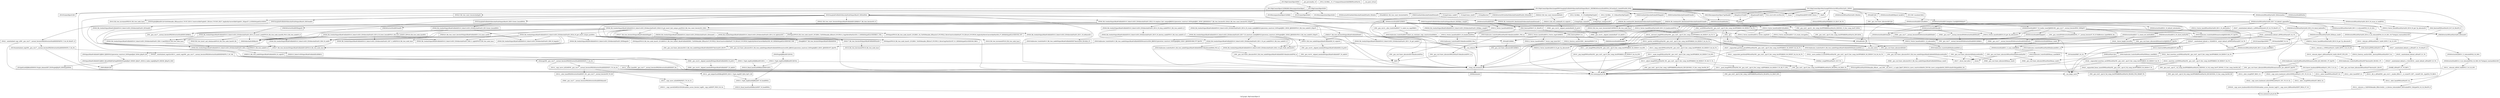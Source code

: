 digraph "Call graph: MpiCommObject.ll" {
	label="Call graph: MpiCommObject.ll";

	Node0x559f6466cfb0 [shape=record,label="{_ZN13MpiCommObjectC2ERKiRK19DecompositionObject}"];
	Node0x559f6466cfb0 -> Node0x559f64665c30;
	Node0x559f6466cfb0 -> Node0x559f6465da50;
	Node0x559f6466cfb0 -> Node0x559f645b8b80;
	Node0x559f645a41b0 [shape=record,label="{_ZN13MpiCommObject8exchangeERSt3mapIm8CellInfoSt4lessImESaISt4pairIKmS1_EEERKSt6vectorIiSaIiEESA_ISt3setImS3_SaImEESaISH_EESJ_}"];
	Node0x559f645a41b0 -> Node0x559f645af530;
	Node0x559f645a41b0 -> Node0x559f64644bf0;
	Node0x559f645a41b0 -> Node0x559f64631af0;
	Node0x559f645a41b0 -> Node0x559f645e6790;
	Node0x559f645a41b0 -> Node0x559f645e5130;
	Node0x559f645a41b0 -> Node0x559f64577e90;
	Node0x559f645a41b0 -> Node0x559f645789d0;
	Node0x559f645a41b0 -> Node0x559f645b4eb0;
	Node0x559f645a41b0 -> Node0x559f645b5520;
	Node0x559f645a41b0 -> Node0x559f646adc80;
	Node0x559f645a41b0 -> Node0x559f646adf20;
	Node0x559f645a41b0 -> Node0x559f64577b30;
	Node0x559f645a41b0 -> Node0x559f6467e2d0;
	Node0x559f645a41b0 -> Node0x559f6459e830;
	Node0x559f645a41b0 -> Node0x559f645a4120;
	Node0x559f645a41b0 -> Node0x559f64647f10;
	Node0x559f645a41b0 -> Node0x559f64577cd0;
	Node0x559f645a41b0 -> Node0x559f645785b0;
	Node0x559f645a41b0 -> Node0x559f64578680;
	Node0x559f645a41b0 -> Node0x559f6459a890;
	Node0x559f645a41b0 -> Node0x559f645c59a0;
	Node0x559f645a41b0 -> Node0x559f64579640;
	Node0x559f645a41b0 -> Node0x559f64576ec0;
	Node0x559f645a41b0 -> Node0x559f64579740;
	Node0x559f645a41b0 -> Node0x559f64577be0;
	Node0x559f64665c30 [shape=record,label="{_ZN10CommObjectC2Ev}"];
	Node0x559f6465da50 [shape=record,label="{_ZN19DecompositionObjectC2ERKS_}"];
	Node0x559f6465da50 -> Node0x559f645cd920;
	Node0x559f6465da50 -> Node0x559f6463cb00;
	Node0x559f645c5a30 [shape=record,label="{__gxx_personality_v0}"];
	Node0x559f64578680 [shape=record,label="{_ZNKSt3setImSt4lessImESaImEE5beginEv}"];
	Node0x559f64578680 -> Node0x559f645797c0;
	Node0x559f6459e830 [shape=record,label="{_ZStneRKSt23_Rb_tree_const_iteratorImES2_}"];
	Node0x559f645af530 [shape=record,label="{_Z12mpiComm_rankiPi}"];
	Node0x559f64644bf0 [shape=record,label="{_Z12mpiComm_sizeiPi}"];
	Node0x559f64631af0 [shape=record,label="{_Z10mpiBarrieri}"];
	Node0x559f645e6790 [shape=record,label="{_ZNKSt6vectorISt3setImSt4lessImESaImEESaIS4_EE4sizeEv}"];
	Node0x559f645e5130 [shape=record,label="{_ZNKSt6vectorIiSaIiEE4sizeEv}"];
	Node0x559f64577e90 [shape=record,label="{printf}"];
	Node0x559f64577b30 [shape=record,label="{_ZNSt6vectorISt3setImSt4lessImESaImEESaIS4_EEixEm}"];
	Node0x559f6467e2d0 [shape=record,label="{_ZNKSt3setImSt4lessImESaImEE4sizeEv}"];
	Node0x559f6467e2d0 -> Node0x559f64579fa0;
	Node0x559f64647f10 [shape=record,label="{llvm.umul.with.overflow.i64}"];
	Node0x559f64577cd0 [shape=record,label="{_Znam}"];
	Node0x559f645785b0 [shape=record,label="{_ZN8CellInfoC2Ev}"];
	Node0x559f645789d0 [shape=record,label="{_ZdaPv}"];
	Node0x559f64579740 [shape=record,label="{_ZN12_GLOBAL__N_115cellInfoMpiTypeEv}"];
	Node0x559f64579740 -> Node0x559f6468fe90;
	Node0x559f64579740 -> Node0x559f64665cb0;
	Node0x559f64579640 [shape=record,label="{_ZNK19DecompositionObject7getRankEi}"];
	Node0x559f64579640 -> Node0x559f64576ec0;
	Node0x559f64576ec0 [shape=record,label="{_ZNKSt6vectorIiSaIiEEixEm}"];
	Node0x559f64577be0 [shape=record,label="{_Z8mpiIrecvPviiiiiPi}"];
	Node0x559f64577be0 -> Node0x559f64577e90;
	Node0x559f645a05f0 [shape=record,label="{_ZNSt6vectorIiSaIiEEixEm}"];
	Node0x559f6463cb00 [shape=record,label="{_ZNSt6vectorIiSaIiEED2Ev}"];
	Node0x559f6463cb00 -> Node0x559f645abc10;
	Node0x559f6463cb00 -> Node0x559f645ac130;
	Node0x559f6463cb00 -> Node0x559f645a44f0;
	Node0x559f6463cb00 -> Node0x559f64595300;
	Node0x559f645ad2b0 [shape=record,label="{_ZN13MpiCommObjectD2Ev}"];
	Node0x559f645ad2b0 -> Node0x559f645ad720;
	Node0x559f645ad2b0 -> Node0x559f645b8b80;
	Node0x559f645ae0b0 [shape=record,label="{_ZN13MpiCommObjectD0Ev}"];
	Node0x559f645ae0b0 -> Node0x559f645ad2b0;
	Node0x559f645ae0b0 -> Node0x559f6459d3f0;
	Node0x559f645b8b80 [shape=record,label="{_ZN10CommObjectD2Ev}"];
	Node0x559f645af6b0 [shape=record,label="{_ZN10CommObjectD0Ev}"];
	Node0x559f645af6b0 -> Node0x559f645b0c60;
	Node0x559f645a4120 [shape=record,label="{_ZNKSt3setImSt4lessImESaImEE3endEv}"];
	Node0x559f645a4120 -> Node0x559f64578db0;
	Node0x559f646adc80 [shape=record,label="{_ZNSt3mapIm8CellInfoSt4lessImESaISt4pairIKmS0_EEEixERS4_}"];
	Node0x559f646adc80 -> Node0x559f64591380;
	Node0x559f646adc80 -> Node0x559f645993e0;
	Node0x559f646adc80 -> Node0x559f6458c0c0;
	Node0x559f646adc80 -> Node0x559f6458dc30;
	Node0x559f646adc80 -> Node0x559f6458e570;
	Node0x559f646adc80 -> Node0x559f6458f160;
	Node0x559f646adc80 -> Node0x559f6458fb20;
	Node0x559f646adc80 -> Node0x559f64594940;
	Node0x559f646adc80 -> Node0x559f64593ed0;
	Node0x559f646adc80 -> Node0x559f645b5520;
	Node0x559f646adf20 [shape=record,label="{_ZNKSt23_Rb_tree_const_iteratorImEdeEv}"];
	Node0x559f646adf20 -> Node0x559f64594370;
	Node0x559f646adf20 -> Node0x559f64595300;
	Node0x559f645b5520 [shape=record,label="{llvm.memcpy.p0.p0.i64}"];
	Node0x559f645b4eb0 [shape=record,label="{_ZNSt23_Rb_tree_const_iteratorImEppEv}"];
	Node0x559f645b4eb0 -> Node0x559f64595c50;
	Node0x559f645c59a0 [shape=record,label="{_Z8mpiIsendPviiiiiPi}"];
	Node0x559f645c59a0 -> Node0x559f64577e90;
	Node0x559f6459a890 [shape=record,label="{_Z10mpiWaitalliPiP10MPI_Status}"];
	Node0x559f645971f0 [shape=record,label="{_ZN13MpiCommObject8exchangeESt6vectorI9FacetPairSaIS1_EERS3_}"];
	Node0x559f645971f0 -> Node0x559f645989f0;
	Node0x559f645971f0 -> Node0x559f64599be0;
	Node0x559f645971f0 -> Node0x559f6463cb00;
	Node0x559f645971f0 -> Node0x559f6459a380;
	Node0x559f645971f0 -> Node0x559f645789d0;
	Node0x559f645971f0 -> Node0x559f6459b110;
	Node0x559f645971f0 -> Node0x559f6459b960;
	Node0x559f645971f0 -> Node0x559f6459c2e0;
	Node0x559f645971f0 -> Node0x559f6459d270;
	Node0x559f645971f0 -> Node0x559f6459a890;
	Node0x559f645971f0 -> Node0x559f645c59a0;
	Node0x559f645971f0 -> Node0x559f64579640;
	Node0x559f645971f0 -> Node0x559f645a05f0;
	Node0x559f645971f0 -> Node0x559f64577be0;
	Node0x559f645971f0 -> Node0x559f6459fa00;
	Node0x559f645971f0 -> Node0x559f6459f1c0;
	Node0x559f645971f0 -> Node0x559f6459e2c0;
	Node0x559f645971f0 -> Node0x559f645e5130;
	Node0x559f645971f0 -> Node0x559f64647f10;
	Node0x559f645971f0 -> Node0x559f64577cd0;
	Node0x559f6459a380 [shape=record,label="{_ZSt4sortIP9FacetPairPFbRKS0_S3_EEvT_S6_T0_}"];
	Node0x559f6459a380 -> Node0x559f646be1c0;
	Node0x559f6459a380 -> Node0x559f646be240;
	Node0x559f645989f0 [shape=record,label="{_ZNSt6vectorI9FacetPairSaIS0_EEixEm}"];
	Node0x559f64599be0 [shape=record,label="{_ZNKSt6vectorI9FacetPairSaIS0_EE4sizeEv}"];
	Node0x559f645a0d10 [shape=record,label="{_ZN12_GLOBAL__N_117compareDomainGid2ERK9FacetPairS2_}"];
	Node0x559f6459b110 [shape=record,label="{_ZNSaIiEC2Ev}"];
	Node0x559f6459b110 -> Node0x559f645a1300;
	Node0x559f6459b960 [shape=record,label="{_ZNSt6vectorIiSaIiEEC2EmRKS0_}"];
	Node0x559f6459b960 -> Node0x559f645a1ab0;
	Node0x559f6459b960 -> Node0x559f645a2980;
	Node0x559f6459b960 -> Node0x559f645a2fc0;
	Node0x559f6459b960 -> Node0x559f645a44f0;
	Node0x559f6459c2e0 [shape=record,label="{_ZNSaIiED2Ev}"];
	Node0x559f6459c2e0 -> Node0x559f645a4f30;
	Node0x559f6459d270 [shape=record,label="{_ZNSt6vectorIiSaIiEE9push_backEOi}"];
	Node0x559f6459d270 -> Node0x559f645a5540;
	Node0x559f6459e2c0 [shape=record,label="{_ZN12_GLOBAL__N_116facetPairMpiTypeEv}"];
	Node0x559f6459e2c0 -> Node0x559f6468fe90;
	Node0x559f6459e2c0 -> Node0x559f64665cb0;
	Node0x559f6459f1c0 [shape=record,label="{_ZN11MC_LocationC2Eiii}"];
	Node0x559f6459fa00 [shape=record,label="{_ZNSt6vectorI9FacetPairSaIS0_EE6resizeEm}"];
	Node0x559f6459fa00 -> Node0x559f64599be0;
	Node0x559f6459fa00 -> Node0x559f645a8460;
	Node0x559f6459fa00 -> Node0x559f645a7b20;
	Node0x559f646be790 [shape=record,label="{_ZNSt8_Rb_treeImSt4pairIKm8CellInfoESt10_Select1stIS3_ESt4lessImESaIS3_EE29_M_get_insert_hint_unique_posESt23_Rb_tree_const_iteratorIS3_ERS1_}"];
	Node0x559f646be790 -> Node0x559f645c7890;
	Node0x559f646be790 -> Node0x559f646befa0;
	Node0x559f646be790 -> Node0x559f645c7e50;
	Node0x559f646be790 -> Node0x559f645c9210;
	Node0x559f646be790 -> Node0x559f645c9b50;
	Node0x559f646be790 -> Node0x559f6458f160;
	Node0x559f646be790 -> Node0x559f645cf9a0;
	Node0x559f646be790 -> Node0x559f645ca1f0;
	Node0x559f646be790 -> Node0x559f645cc5e0;
	Node0x559f646be790 -> Node0x559f645cd4b0;
	Node0x559f646be790 -> Node0x559f646bf1d0;
	Node0x559f646be790 -> Node0x559f645b5520;
	Node0x559f646be790 -> Node0x559f645cf8b0;
	Node0x559f646be790 -> Node0x559f645ceb90;
	Node0x559f646be790 -> Node0x559f645cdf00;
	Node0x559f645ca1f0 [shape=record,label="{_ZNSt4pairIPSt18_Rb_tree_node_baseS1_EC2IRS1_TnNSt9enable_ifIXclsr5_PCCPE13_CopyMovePairILb1ES1_T_EEEbE4typeELb1EEERKS1_OS6_}"];
	Node0x559f645b1170 [shape=record,label="{__cxa_pure_virtual}"];
	Node0x559f645b0c60 [shape=record,label="{llvm.trap}"];
	Node0x559f645cd920 [shape=record,label="{_ZNSt6vectorIiSaIiEEC2ERKS1_}"];
	Node0x559f645cd920 -> Node0x559f645e5130;
	Node0x559f645cd920 -> Node0x559f645b23e0;
	Node0x559f645cd920 -> Node0x559f645b2a00;
	Node0x559f645cd920 -> Node0x559f645a2980;
	Node0x559f645cd920 -> Node0x559f6459c2e0;
	Node0x559f645cd920 -> Node0x559f646be370;
	Node0x559f645cd920 -> Node0x559f646be3f0;
	Node0x559f645cd920 -> Node0x559f645abc10;
	Node0x559f645cd920 -> Node0x559f646be470;
	Node0x559f645cd920 -> Node0x559f645a44f0;
	Node0x559f645b2a00 [shape=record,label="{_ZN9__gnu_cxx14__alloc_traitsISaIiEiE17_S_select_on_copyERKS1_}"];
	Node0x559f645b2a00 -> Node0x559f646be4f0;
	Node0x559f645b23e0 [shape=record,label="{_ZNKSt12_Vector_baseIiSaIiEE19_M_get_Tp_allocatorEv}"];
	Node0x559f645a2980 [shape=record,label="{_ZNSt12_Vector_baseIiSaIiEEC2EmRKS0_}"];
	Node0x559f645a2980 -> Node0x559f646be570;
	Node0x559f645a2980 -> Node0x559f646be620;
	Node0x559f645a2980 -> Node0x559f645b30f0;
	Node0x559f646be470 [shape=record,label="{_ZSt22__uninitialized_copy_aIN9__gnu_cxx17__normal_iteratorIPKiSt6vectorIiSaIiEEEEPiiET0_T_SA_S9_RSaIT1_E}"];
	Node0x559f646be470 -> Node0x559f645b5520;
	Node0x559f646be470 -> Node0x559f645a19a0;
	Node0x559f646be370 [shape=record,label="{_ZNKSt6vectorIiSaIiEE5beginEv}"];
	Node0x559f646be370 -> Node0x559f646bd0c0;
	Node0x559f646be3f0 [shape=record,label="{_ZNKSt6vectorIiSaIiEE3endEv}"];
	Node0x559f646be3f0 -> Node0x559f646bd0c0;
	Node0x559f645abc10 [shape=record,label="{_ZNSt12_Vector_baseIiSaIiEE19_M_get_Tp_allocatorEv}"];
	Node0x559f645a44f0 [shape=record,label="{_ZNSt12_Vector_baseIiSaIiEED2Ev}"];
	Node0x559f645a44f0 -> Node0x559f646bd170;
	Node0x559f645a44f0 -> Node0x559f645b30f0;
	Node0x559f645a44f0 -> Node0x559f64595300;
	Node0x559f646be4f0 [shape=record,label="{_ZNSt16allocator_traitsISaIiEE37select_on_container_copy_constructionERKS0_}"];
	Node0x559f646be4f0 -> Node0x559f646bd2d0;
	Node0x559f646bd2d0 [shape=record,label="{_ZNSaIiEC2ERKS_}"];
	Node0x559f646bd2d0 -> Node0x559f646bd350;
	Node0x559f646bd350 [shape=record,label="{_ZN9__gnu_cxx13new_allocatorIiEC2ERKS1_}"];
	Node0x559f646be570 [shape=record,label="{_ZNSt12_Vector_baseIiSaIiEE12_Vector_implC2ERKS0_}"];
	Node0x559f646be570 -> Node0x559f646bd2d0;
	Node0x559f646be570 -> Node0x559f646bd430;
	Node0x559f646be620 [shape=record,label="{_ZNSt12_Vector_baseIiSaIiEE17_M_create_storageEm}"];
	Node0x559f646be620 -> Node0x559f645b58c0;
	Node0x559f645b30f0 [shape=record,label="{_ZNSt12_Vector_baseIiSaIiEE12_Vector_implD2Ev}"];
	Node0x559f645b30f0 -> Node0x559f6459c2e0;
	Node0x559f646bd430 [shape=record,label="{_ZNSt12_Vector_baseIiSaIiEE17_Vector_impl_dataC2Ev}"];
	Node0x559f645b58c0 [shape=record,label="{_ZNSt12_Vector_baseIiSaIiEE11_M_allocateEm}"];
	Node0x559f645b58c0 -> Node0x559f645b4fb0;
	Node0x559f645b4fb0 [shape=record,label="{_ZNSt16allocator_traitsISaIiEE8allocateERS0_m}"];
	Node0x559f645b4fb0 -> Node0x559f645b6100;
	Node0x559f645b6100 [shape=record,label="{_ZN9__gnu_cxx13new_allocatorIiE8allocateEmPKv}"];
	Node0x559f645b6100 -> Node0x559f645d5e30;
	Node0x559f645b6100 -> Node0x559f645b6f30;
	Node0x559f645b6100 -> Node0x559f645ef5b0;
	Node0x559f645d5e30 [shape=record,label="{_ZNK9__gnu_cxx13new_allocatorIiE8max_sizeEv}"];
	Node0x559f645b6f30 [shape=record,label="{_ZSt17__throw_bad_allocv}"];
	Node0x559f645ef5b0 [shape=record,label="{_Znwm}"];
	Node0x559f645a4f30 [shape=record,label="{_ZN9__gnu_cxx13new_allocatorIiED2Ev}"];
	Node0x559f645a19a0 [shape=record,label="{_ZSt18uninitialized_copyIN9__gnu_cxx17__normal_iteratorIPKiSt6vectorIiSaIiEEEEPiET0_T_SA_S9_}"];
	Node0x559f645a19a0 -> Node0x559f645b5520;
	Node0x559f645a19a0 -> Node0x559f646c0270;
	Node0x559f646c0270 [shape=record,label="{_ZNSt20__uninitialized_copyILb1EE13__uninit_copyIN9__gnu_cxx17__normal_iteratorIPKiSt6vectorIiSaIiEEEEPiEET0_T_SC_SB_}"];
	Node0x559f646c0270 -> Node0x559f645b5520;
	Node0x559f646c0270 -> Node0x559f646c03a0;
	Node0x559f64579fa0 [shape=record,label="{_ZNKSt8_Rb_treeImmSt9_IdentityImESt4lessImESaImEE4sizeEv}"];
	Node0x559f646c03a0 [shape=record,label="{_ZSt4copyIN9__gnu_cxx17__normal_iteratorIPKiSt6vectorIiSaIiEEEEPiET0_T_SA_S9_}"];
	Node0x559f646c03a0 -> Node0x559f645b5520;
	Node0x559f646c03a0 -> Node0x559f646c04d0;
	Node0x559f646c03a0 -> Node0x559f646c0600;
	Node0x559f646c0600 [shape=record,label="{_ZSt14__copy_move_a2ILb0EN9__gnu_cxx17__normal_iteratorIPKiSt6vectorIiSaIiEEEEPiET1_T0_SA_S9_}"];
	Node0x559f646c0600 -> Node0x559f645b5520;
	Node0x559f646c0600 -> Node0x559f646c0680;
	Node0x559f646c0600 -> Node0x559f646c0950;
	Node0x559f646c0600 -> Node0x559f646c08d0;
	Node0x559f646c0600 -> Node0x559f646c0700;
	Node0x559f646c04d0 [shape=record,label="{_ZSt12__miter_baseIN9__gnu_cxx17__normal_iteratorIPKiSt6vectorIiSaIiEEEEET_S8_}"];
	Node0x559f646c04d0 -> Node0x559f645b5520;
	Node0x559f646c0950 [shape=record,label="{_ZSt12__niter_wrapIPiET_RKS1_S1_}"];
	Node0x559f646c08d0 [shape=record,label="{_ZSt13__copy_move_aILb0EPKiPiET1_T0_S4_S3_}"];
	Node0x559f646c08d0 -> Node0x559f646c09d0;
	Node0x559f646c0680 [shape=record,label="{_ZSt12__niter_baseIPKiSt6vectorIiSaIiEEET_N9__gnu_cxx17__normal_iteratorIS5_T0_EE}"];
	Node0x559f646c0680 -> Node0x559f646c0a80;
	Node0x559f646c0700 [shape=record,label="{_ZSt12__niter_baseIPiET_S1_}"];
	Node0x559f646c09d0 [shape=record,label="{_ZNSt11__copy_moveILb0ELb1ESt26random_access_iterator_tagE8__copy_mIiEEPT_PKS3_S6_S4_}"];
	Node0x559f646c09d0 -> Node0x559f645b86e0;
	Node0x559f645b86e0 [shape=record,label="{llvm.memmove.p0.p0.i64}"];
	Node0x559f646c0a80 [shape=record,label="{_ZNK9__gnu_cxx17__normal_iteratorIPKiSt6vectorIiSaIiEEE4baseEv}"];
	Node0x559f646bd0c0 [shape=record,label="{_ZN9__gnu_cxx17__normal_iteratorIPKiSt6vectorIiSaIiEEEC2ERKS2_}"];
	Node0x559f646bd170 [shape=record,label="{_ZNSt12_Vector_baseIiSaIiEE13_M_deallocateEPim}"];
	Node0x559f646bd170 -> Node0x559f645b9f90;
	Node0x559f64595300 [shape=record,label="{__clang_call_terminate}"];
	Node0x559f64595300 -> Node0x559f645863a0;
	Node0x559f64595300 -> Node0x559f645bcc20;
	Node0x559f645863a0 [shape=record,label="{__cxa_begin_catch}"];
	Node0x559f645bcc20 [shape=record,label="{_ZSt9terminatev}"];
	Node0x559f645b9f90 [shape=record,label="{_ZNSt16allocator_traitsISaIiEE10deallocateERS0_Pim}"];
	Node0x559f645b9f90 -> Node0x559f645bd3c0;
	Node0x559f645bd3c0 [shape=record,label="{_ZN9__gnu_cxx13new_allocatorIiE10deallocateEPim}"];
	Node0x559f645bd3c0 -> Node0x559f6459d3f0;
	Node0x559f6459d3f0 [shape=record,label="{_ZdlPv}"];
	Node0x559f6468fe90 [shape=record,label="{_Z18mpiType_contiguousiiPi}"];
	Node0x559f64665cb0 [shape=record,label="{_Z14mpiType_commitPi}"];
	Node0x559f645ad720 [shape=record,label="{_ZN19DecompositionObjectD2Ev}"];
	Node0x559f645ad720 -> Node0x559f6463cb00;
	Node0x559f645ac130 [shape=record,label="{_ZSt8_DestroyIPiiEvT_S1_RSaIT0_E}"];
	Node0x559f645ac130 -> Node0x559f645bf3e0;
	Node0x559f645bf3e0 [shape=record,label="{_ZSt8_DestroyIPiEvT_S1_}"];
	Node0x559f645bf3e0 -> Node0x559f645bfe50;
	Node0x559f645bfe50 [shape=record,label="{_ZNSt12_Destroy_auxILb1EE9__destroyIPiEEvT_S3_}"];
	Node0x559f64591380 [shape=record,label="{_ZNSt3mapIm8CellInfoSt4lessImESaISt4pairIKmS0_EEE11lower_boundERS4_}"];
	Node0x559f64591380 -> Node0x559f645c0a30;
	Node0x559f6458c0c0 [shape=record,label="{_ZSteqRKSt17_Rb_tree_iteratorISt4pairIKm8CellInfoEES6_}"];
	Node0x559f645993e0 [shape=record,label="{_ZNSt3mapIm8CellInfoSt4lessImESaISt4pairIKmS0_EEE3endEv}"];
	Node0x559f645993e0 -> Node0x559f645c24f0;
	Node0x559f6458dc30 [shape=record,label="{_ZNKSt3mapIm8CellInfoSt4lessImESaISt4pairIKmS0_EEE8key_compEv}"];
	Node0x559f6458dc30 -> Node0x559f645c3180;
	Node0x559f6458f160 [shape=record,label="{_ZNKSt4lessImEclERKmS2_}"];
	Node0x559f6458e570 [shape=record,label="{_ZNKSt17_Rb_tree_iteratorISt4pairIKm8CellInfoEEdeEv}"];
	Node0x559f6458e570 -> Node0x559f645c3cf0;
	Node0x559f6458e570 -> Node0x559f64595300;
	Node0x559f64593ed0 [shape=record,label="{_ZNSt8_Rb_treeImSt4pairIKm8CellInfoESt10_Select1stIS3_ESt4lessImESaIS3_EE22_M_emplace_hint_uniqueIJRKSt21piecewise_construct_tSt5tupleIJRS1_EESE_IJEEEEESt17_Rb_tree_iteratorIS3_ESt23_Rb_tree_const_iteratorIS3_EDpOT_}"];
	Node0x559f64593ed0 -> Node0x559f645c6090;
	Node0x559f64593ed0 -> Node0x559f645b5520;
	Node0x559f64593ed0 -> Node0x559f645c6890;
	Node0x559f64593ed0 -> Node0x559f646be790;
	Node0x559f64593ed0 -> Node0x559f646be810;
	Node0x559f64593ed0 -> Node0x559f645863a0;
	Node0x559f64593ed0 -> Node0x559f646be9e0;
	Node0x559f64593ed0 -> Node0x559f646bea60;
	Node0x559f64593ed0 -> Node0x559f64595300;
	Node0x559f64593ed0 -> Node0x559f646bed70;
	Node0x559f64593ed0 -> Node0x559f646bedf0;
	Node0x559f64593ed0 -> Node0x559f645b0c60;
	Node0x559f6458fb20 [shape=record,label="{_ZNSt23_Rb_tree_const_iteratorISt4pairIKm8CellInfoEEC2ERKSt17_Rb_tree_iteratorIS3_E}"];
	Node0x559f64594940 [shape=record,label="{_ZNSt5tupleIJRKmEEC2IvTnNSt9enable_ifIXaaaaclsr4_TCCIT_EE19_ConstructibleTupleIS1_EEclsr4_TCCIS5_EE27_ImplicitlyConvertibleTupleIS1_EEgesZT_Li1EEbE4typeELb1EEES1_}"];
	Node0x559f64594940 -> Node0x559f646bee70;
	Node0x559f645c0a30 [shape=record,label="{_ZNSt8_Rb_treeImSt4pairIKm8CellInfoESt10_Select1stIS3_ESt4lessImESaIS3_EE11lower_boundERS1_}"];
	Node0x559f645c0a30 -> Node0x559f646beef0;
	Node0x559f645c0a30 -> Node0x559f646befa0;
	Node0x559f645c0a30 -> Node0x559f646bf020;
	Node0x559f646bf020 [shape=record,label="{_ZNSt8_Rb_treeImSt4pairIKm8CellInfoESt10_Select1stIS3_ESt4lessImESaIS3_EE14_M_lower_boundEPSt13_Rb_tree_nodeIS3_EPSt18_Rb_tree_node_baseRS1_}"];
	Node0x559f646bf020 -> Node0x559f645c6890;
	Node0x559f646bf020 -> Node0x559f6458f160;
	Node0x559f646bf020 -> Node0x559f646bf0a0;
	Node0x559f646bf020 -> Node0x559f646bf1d0;
	Node0x559f646bf020 -> Node0x559f646bed70;
	Node0x559f646beef0 [shape=record,label="{_ZNSt8_Rb_treeImSt4pairIKm8CellInfoESt10_Select1stIS3_ESt4lessImESaIS3_EE8_M_beginEv}"];
	Node0x559f646befa0 [shape=record,label="{_ZNSt8_Rb_treeImSt4pairIKm8CellInfoESt10_Select1stIS3_ESt4lessImESaIS3_EE6_M_endEv}"];
	Node0x559f645c6890 [shape=record,label="{_ZNSt8_Rb_treeImSt4pairIKm8CellInfoESt10_Select1stIS3_ESt4lessImESaIS3_EE6_S_keyEPKSt13_Rb_tree_nodeIS3_E}"];
	Node0x559f645c6890 -> Node0x559f646bf250;
	Node0x559f645c6890 -> Node0x559f646bf2d0;
	Node0x559f646bf0a0 [shape=record,label="{_ZNSt8_Rb_treeImSt4pairIKm8CellInfoESt10_Select1stIS3_ESt4lessImESaIS3_EE7_S_leftEPSt18_Rb_tree_node_base}"];
	Node0x559f646bf1d0 [shape=record,label="{_ZNSt8_Rb_treeImSt4pairIKm8CellInfoESt10_Select1stIS3_ESt4lessImESaIS3_EE8_S_rightEPSt18_Rb_tree_node_base}"];
	Node0x559f646bed70 [shape=record,label="{_ZNSt17_Rb_tree_iteratorISt4pairIKm8CellInfoEEC2EPSt18_Rb_tree_node_base}"];
	Node0x559f646bf2d0 [shape=record,label="{_ZNKSt10_Select1stISt4pairIKm8CellInfoEEclERKS3_}"];
	Node0x559f646bf250 [shape=record,label="{_ZNKSt13_Rb_tree_nodeISt4pairIKm8CellInfoEE9_M_valptrEv}"];
	Node0x559f646bf250 -> Node0x559f646bf350;
	Node0x559f646bf350 [shape=record,label="{_ZNK9__gnu_cxx16__aligned_membufISt4pairIKm8CellInfoEE6_M_ptrEv}"];
	Node0x559f646bf350 -> Node0x559f646bf3d0;
	Node0x559f646bf3d0 [shape=record,label="{_ZNK9__gnu_cxx16__aligned_membufISt4pairIKm8CellInfoEE7_M_addrEv}"];
	Node0x559f645c24f0 [shape=record,label="{_ZNSt8_Rb_treeImSt4pairIKm8CellInfoESt10_Select1stIS3_ESt4lessImESaIS3_EE3endEv}"];
	Node0x559f645c24f0 -> Node0x559f646bed70;
	Node0x559f645c3180 [shape=record,label="{_ZNKSt8_Rb_treeImSt4pairIKm8CellInfoESt10_Select1stIS3_ESt4lessImESaIS3_EE8key_compEv}"];
	Node0x559f645c3cf0 [shape=record,label="{_ZNSt13_Rb_tree_nodeISt4pairIKm8CellInfoEE9_M_valptrEv}"];
	Node0x559f645c3cf0 -> Node0x559f646bf4b0;
	Node0x559f646bf4b0 [shape=record,label="{_ZN9__gnu_cxx16__aligned_membufISt4pairIKm8CellInfoEE6_M_ptrEv}"];
	Node0x559f646bf4b0 -> Node0x559f646bf560;
	Node0x559f646bf560 [shape=record,label="{_ZN9__gnu_cxx16__aligned_membufISt4pairIKm8CellInfoEE7_M_addrEv}"];
	Node0x559f645c6090 [shape=record,label="{_ZNSt8_Rb_treeImSt4pairIKm8CellInfoESt10_Select1stIS3_ESt4lessImESaIS3_EE14_M_create_nodeIJRKSt21piecewise_construct_tSt5tupleIJRS1_EESE_IJEEEEEPSt13_Rb_tree_nodeIS3_EDpOT_}"];
	Node0x559f645c6090 -> Node0x559f646bf610;
	Node0x559f645c6090 -> Node0x559f645c6b80;
	Node0x559f645a8460 [shape=record,label="{_ZNSt6vectorI9FacetPairSaIS0_EE15_M_erase_at_endEPS0_}"];
	Node0x559f645a8460 -> Node0x559f645b7f40;
	Node0x559f645a8460 -> Node0x559f645f2c50;
	Node0x559f645a8460 -> Node0x559f64595300;
	Node0x559f645ed670 [shape=record,label="{_ZNKSt6vectorI9FacetPairSaIS0_EE8max_sizeEv}"];
	Node0x559f645ed670 -> Node0x559f645f22f0;
	Node0x559f645ed670 -> Node0x559f645f28e0;
	Node0x559f645abb20 [shape=record,label="{_ZSt27__uninitialized_default_n_aIP9FacetPairmS0_ET_S2_T0_RSaIT1_E}"];
	Node0x559f645abb20 -> Node0x559f645f2e90;
	Node0x559f645b7f40 [shape=record,label="{_ZNSt12_Vector_baseI9FacetPairSaIS0_EE19_M_get_Tp_allocatorEv}"];
	Node0x559f645ef010 [shape=record,label="{_ZNKSt6vectorI9FacetPairSaIS0_EE12_M_check_lenEmPKc}"];
	Node0x559f645ef010 -> Node0x559f645ed670;
	Node0x559f645ef010 -> Node0x559f64599be0;
	Node0x559f645ef010 -> Node0x559f646c3d80;
	Node0x559f645ef010 -> Node0x559f645e6bf0;
	Node0x559f645f1330 [shape=record,label="{_ZNSt12_Vector_baseI9FacetPairSaIS0_EE11_M_allocateEm}"];
	Node0x559f645f1330 -> Node0x559f645f3e90;
	Node0x559f645f0710 [shape=record,label="{_ZNSt12_Vector_baseI9FacetPairSaIS0_EE13_M_deallocateEPS0_m}"];
	Node0x559f645f0710 -> Node0x559f645f4d50;
	Node0x559f645f0c70 [shape=record,label="{_ZNSt6vectorI9FacetPairSaIS0_EE11_S_relocateEPS0_S3_S3_RS1_}"];
	Node0x559f645f0c70 -> Node0x559f645f69a0;
	Node0x559f646be810 [shape=record,label="{_ZNSt8_Rb_treeImSt4pairIKm8CellInfoESt10_Select1stIS3_ESt4lessImESaIS3_EE14_M_insert_nodeEPSt18_Rb_tree_node_baseSB_PSt13_Rb_tree_nodeIS3_E}"];
	Node0x559f646be810 -> Node0x559f646befa0;
	Node0x559f646be810 -> Node0x559f645c6890;
	Node0x559f646be810 -> Node0x559f645c9b50;
	Node0x559f646be810 -> Node0x559f6458f160;
	Node0x559f646be810 -> Node0x559f645d77f0;
	Node0x559f646be810 -> Node0x559f646bed70;
	Node0x559f645cf9a0 [shape=record,label="{_ZNSt4pairIPSt18_Rb_tree_node_baseS1_EC2IRS1_TnNSt9enable_ifIXclsr5_PCCPE13_MoveCopyPairILb1ET_S1_EEEbE4typeELb1EEEOS6_RKS1_}"];
	Node0x559f646be9e0 [shape=record,label="{_ZNSt8_Rb_treeImSt4pairIKm8CellInfoESt10_Select1stIS3_ESt4lessImESaIS3_EE12_M_drop_nodeEPSt13_Rb_tree_nodeIS3_E}"];
	Node0x559f646be9e0 -> Node0x559f645d7000;
	Node0x559f646be9e0 -> Node0x559f645d17c0;
	Node0x559f646bea60 [shape=record,label="{__cxa_rethrow}"];
	Node0x559f646bedf0 [shape=record,label="{__cxa_end_catch}"];
	Node0x559f646bf610 [shape=record,label="{_ZNSt8_Rb_treeImSt4pairIKm8CellInfoESt10_Select1stIS3_ESt4lessImESaIS3_EE11_M_get_nodeEv}"];
	Node0x559f646bf610 -> Node0x559f645d2520;
	Node0x559f646bf610 -> Node0x559f645d38d0;
	Node0x559f645c6b80 [shape=record,label="{_ZNSt8_Rb_treeImSt4pairIKm8CellInfoESt10_Select1stIS3_ESt4lessImESaIS3_EE17_M_construct_nodeIJRKSt21piecewise_construct_tSt5tupleIJRS1_EESE_IJEEEEEvPSt13_Rb_tree_nodeIS3_EDpOT_}"];
	Node0x559f645c6b80 -> Node0x559f645d2520;
	Node0x559f645c6b80 -> Node0x559f645c3cf0;
	Node0x559f645c6b80 -> Node0x559f645d4130;
	Node0x559f645c6b80 -> Node0x559f645863a0;
	Node0x559f645c6b80 -> Node0x559f645d17c0;
	Node0x559f645c6b80 -> Node0x559f646bea60;
	Node0x559f645c6b80 -> Node0x559f646bedf0;
	Node0x559f645c6b80 -> Node0x559f64595300;
	Node0x559f645d38d0 [shape=record,label="{_ZNSt16allocator_traitsISaISt13_Rb_tree_nodeISt4pairIKm8CellInfoEEEE8allocateERS6_m}"];
	Node0x559f645d38d0 -> Node0x559f646c44c0;
	Node0x559f645d2520 [shape=record,label="{_ZNSt8_Rb_treeImSt4pairIKm8CellInfoESt10_Select1stIS3_ESt4lessImESaIS3_EE21_M_get_Node_allocatorEv}"];
	Node0x559f646c44c0 [shape=record,label="{_ZN9__gnu_cxx13new_allocatorISt13_Rb_tree_nodeISt4pairIKm8CellInfoEEE8allocateEmPKv}"];
	Node0x559f646c44c0 -> Node0x559f646c4540;
	Node0x559f646c44c0 -> Node0x559f645b6f30;
	Node0x559f646c44c0 -> Node0x559f645ef5b0;
	Node0x559f646c4540 [shape=record,label="{_ZNK9__gnu_cxx13new_allocatorISt13_Rb_tree_nodeISt4pairIKm8CellInfoEEE8max_sizeEv}"];
	Node0x559f645d4130 [shape=record,label="{_ZNSt16allocator_traitsISaISt13_Rb_tree_nodeISt4pairIKm8CellInfoEEEE9constructIS4_JRKSt21piecewise_construct_tSt5tupleIJRS2_EESC_IJEEEEEvRS6_PT_DpOT0_}"];
	Node0x559f645d4130 -> Node0x559f646c4650;
	Node0x559f645d17c0 [shape=record,label="{_ZNSt8_Rb_treeImSt4pairIKm8CellInfoESt10_Select1stIS3_ESt4lessImESaIS3_EE11_M_put_nodeEPSt13_Rb_tree_nodeIS3_E}"];
	Node0x559f645d17c0 -> Node0x559f645d2520;
	Node0x559f645d17c0 -> Node0x559f646c4700;
	Node0x559f645d17c0 -> Node0x559f64595300;
	Node0x559f646c4650 [shape=record,label="{_ZN9__gnu_cxx13new_allocatorISt13_Rb_tree_nodeISt4pairIKm8CellInfoEEE9constructIS5_JRKSt21piecewise_construct_tSt5tupleIJRS3_EESC_IJEEEEEvPT_DpOT0_}"];
	Node0x559f646c4650 -> Node0x559f645d4ac0;
	Node0x559f646c4650 -> Node0x559f64639bb0;
	Node0x559f645d4ac0 [shape=record,label="{_ZNSt5tupleIJRKmEEC2EOS2_}"];
	Node0x559f645d4ac0 -> Node0x559f645d5d10;
	Node0x559f64639bb0 [shape=record,label="{_ZNSt4pairIKm8CellInfoEC2IJRS0_EJEEESt21piecewise_construct_tSt5tupleIJDpT_EES6_IJDpT0_EE}"];
	Node0x559f64639bb0 -> Node0x559f645d63e0;
	Node0x559f645d5d10 [shape=record,label="{_ZNSt11_Tuple_implILm0EJRKmEEC2EOS2_}"];
	Node0x559f645d5d10 -> Node0x559f645d6c70;
	Node0x559f645d5d10 -> Node0x559f645d76d0;
	Node0x559f645d5d10 -> Node0x559f64595300;
	Node0x559f645d63e0 [shape=record,label="{_ZNSt4pairIKm8CellInfoEC2IJRS0_EJLm0EEJETpTnmJEEERSt5tupleIJDpT_EERS5_IJDpT1_EESt12_Index_tupleIJXspT0_EEESE_IJXspT2_EEE}"];
	Node0x559f645d63e0 -> Node0x559f646c0ca0;
	Node0x559f645d63e0 -> Node0x559f645785b0;
	Node0x559f645d6c70 [shape=record,label="{_ZNSt11_Tuple_implILm0EJRKmEE7_M_headERS2_}"];
	Node0x559f645d6c70 -> Node0x559f646c0c20;
	Node0x559f645d76d0 [shape=record,label="{_ZNSt10_Head_baseILm0ERKmLb0EEC2ES1_}"];
	Node0x559f646c0c20 [shape=record,label="{_ZNSt10_Head_baseILm0ERKmLb0EE7_M_headERS2_}"];
	Node0x559f646c0ca0 [shape=record,label="{_ZSt3getILm0EJRKmEERNSt13tuple_elementIXT_ESt5tupleIJDpT0_EEE4typeERS6_}"];
	Node0x559f646c0ca0 -> Node0x559f646c0db0;
	Node0x559f646c0db0 [shape=record,label="{_ZSt12__get_helperILm0ERKmJEERT0_RSt11_Tuple_implIXT_EJS2_DpT1_EE}"];
	Node0x559f646c0db0 -> Node0x559f645d6c70;
	Node0x559f646c4700 [shape=record,label="{_ZNSt16allocator_traitsISaISt13_Rb_tree_nodeISt4pairIKm8CellInfoEEEE10deallocateERS6_PS5_m}"];
	Node0x559f646c4700 -> Node0x559f646c0e60;
	Node0x559f646c0e60 [shape=record,label="{_ZN9__gnu_cxx13new_allocatorISt13_Rb_tree_nodeISt4pairIKm8CellInfoEEE10deallocateEPS6_m}"];
	Node0x559f646c0e60 -> Node0x559f6459d3f0;
	Node0x559f645c7890 [shape=record,label="{_ZNKSt23_Rb_tree_const_iteratorISt4pairIKm8CellInfoEE13_M_const_castEv}"];
	Node0x559f645c7890 -> Node0x559f646bed70;
	Node0x559f645c7e50 [shape=record,label="{_ZNKSt8_Rb_treeImSt4pairIKm8CellInfoESt10_Select1stIS3_ESt4lessImESaIS3_EE4sizeEv}"];
	Node0x559f645c9b50 [shape=record,label="{_ZNSt8_Rb_treeImSt4pairIKm8CellInfoESt10_Select1stIS3_ESt4lessImESaIS3_EE6_S_keyEPKSt18_Rb_tree_node_base}"];
	Node0x559f645c9b50 -> Node0x559f645c6890;
	Node0x559f645c9210 [shape=record,label="{_ZNSt8_Rb_treeImSt4pairIKm8CellInfoESt10_Select1stIS3_ESt4lessImESaIS3_EE12_M_rightmostEv}"];
	Node0x559f645cc5e0 [shape=record,label="{_ZNSt8_Rb_treeImSt4pairIKm8CellInfoESt10_Select1stIS3_ESt4lessImESaIS3_EE24_M_get_insert_unique_posERS1_}"];
	Node0x559f645cc5e0 -> Node0x559f646beef0;
	Node0x559f645cc5e0 -> Node0x559f646befa0;
	Node0x559f645cc5e0 -> Node0x559f645c6890;
	Node0x559f645cc5e0 -> Node0x559f6458f160;
	Node0x559f645cc5e0 -> Node0x559f646bf0a0;
	Node0x559f645cc5e0 -> Node0x559f646bf1d0;
	Node0x559f645cc5e0 -> Node0x559f646bed70;
	Node0x559f645cc5e0 -> Node0x559f646c1230;
	Node0x559f645cc5e0 -> Node0x559f6458c0c0;
	Node0x559f645cc5e0 -> Node0x559f646c12b0;
	Node0x559f645cc5e0 -> Node0x559f645cdf00;
	Node0x559f645cc5e0 -> Node0x559f645c9b50;
	Node0x559f645cc5e0 -> Node0x559f645cf9a0;
	Node0x559f645cf8b0 [shape=record,label="{_ZNSt8_Rb_treeImSt4pairIKm8CellInfoESt10_Select1stIS3_ESt4lessImESaIS3_EE11_M_leftmostEv}"];
	Node0x559f645cd4b0 [shape=record,label="{_ZNSt4pairIPSt18_Rb_tree_node_baseS1_EC2IRS1_S4_TnNSt9enable_ifIXaaclsr5_PCCPE22_MoveConstructiblePairIT_T0_EEclsr5_PCCPE30_ImplicitlyMoveConvertiblePairIS6_S7_EEEbE4typeELb1EEEOS6_OS7_}"];
	Node0x559f645cdf00 [shape=record,label="{_ZNSt17_Rb_tree_iteratorISt4pairIKm8CellInfoEEmmEv}"];
	Node0x559f645cdf00 -> Node0x559f646c1330;
	Node0x559f645ceb90 [shape=record,label="{_ZNSt17_Rb_tree_iteratorISt4pairIKm8CellInfoEEppEv}"];
	Node0x559f645ceb90 -> Node0x559f646c13b0;
	Node0x559f646c1230 [shape=record,label="{_ZNSt8_Rb_treeImSt4pairIKm8CellInfoESt10_Select1stIS3_ESt4lessImESaIS3_EE5beginEv}"];
	Node0x559f646c1230 -> Node0x559f646bed70;
	Node0x559f646c12b0 [shape=record,label="{_ZNSt4pairIPSt18_Rb_tree_node_baseS1_EC2IRPSt13_Rb_tree_nodeIS_IKm8CellInfoEERS1_TnNSt9enable_ifIXaaclsr5_PCCPE22_MoveConstructiblePairIT_T0_EEclsr5_PCCPE30_ImplicitlyMoveConvertiblePairISD_SE_EEEbE4typeELb1EEEOSD_OSE_}"];
	Node0x559f646c1330 [shape=record,label="{_ZSt18_Rb_tree_decrementPSt18_Rb_tree_node_base}"];
	Node0x559f646c13b0 [shape=record,label="{_ZSt18_Rb_tree_incrementPSt18_Rb_tree_node_base}"];
	Node0x559f645d77f0 [shape=record,label="{_ZSt29_Rb_tree_insert_and_rebalancebPSt18_Rb_tree_node_baseS0_RS_}"];
	Node0x559f645d7000 [shape=record,label="{_ZNSt8_Rb_treeImSt4pairIKm8CellInfoESt10_Select1stIS3_ESt4lessImESaIS3_EE15_M_destroy_nodeEPSt13_Rb_tree_nodeIS3_E}"];
	Node0x559f645d7000 -> Node0x559f645d2520;
	Node0x559f645d7000 -> Node0x559f645c3cf0;
	Node0x559f645d7000 -> Node0x559f646c1550;
	Node0x559f646c1550 [shape=record,label="{_ZNSt16allocator_traitsISaISt13_Rb_tree_nodeISt4pairIKm8CellInfoEEEE7destroyIS4_EEvRS6_PT_}"];
	Node0x559f646c1550 -> Node0x559f646c15d0;
	Node0x559f646c15d0 [shape=record,label="{_ZN9__gnu_cxx13new_allocatorISt13_Rb_tree_nodeISt4pairIKm8CellInfoEEE7destroyIS5_EEvPT_}"];
	Node0x559f646bee70 [shape=record,label="{_ZNSt11_Tuple_implILm0EJRKmEEC2ES1_}"];
	Node0x559f646bee70 -> Node0x559f645d76d0;
	Node0x559f645797c0 [shape=record,label="{_ZNKSt8_Rb_treeImmSt9_IdentityImESt4lessImESaImEE5beginEv}"];
	Node0x559f645797c0 -> Node0x559f646c1680;
	Node0x559f646c1680 [shape=record,label="{_ZNSt23_Rb_tree_const_iteratorImEC2EPKSt18_Rb_tree_node_base}"];
	Node0x559f64578db0 [shape=record,label="{_ZNKSt8_Rb_treeImmSt9_IdentityImESt4lessImESaImEE3endEv}"];
	Node0x559f64578db0 -> Node0x559f646c1680;
	Node0x559f64595c50 [shape=record,label="{_ZSt18_Rb_tree_incrementPKSt18_Rb_tree_node_base}"];
	Node0x559f64594370 [shape=record,label="{_ZNKSt13_Rb_tree_nodeImE9_M_valptrEv}"];
	Node0x559f64594370 -> Node0x559f646c1790;
	Node0x559f646c1790 [shape=record,label="{_ZNK9__gnu_cxx16__aligned_membufImE6_M_ptrEv}"];
	Node0x559f646c1790 -> Node0x559f646c1840;
	Node0x559f646c1840 [shape=record,label="{_ZNK9__gnu_cxx16__aligned_membufImE7_M_addrEv}"];
	Node0x559f646be240 [shape=record,label="{_ZSt6__sortIP9FacetPairN9__gnu_cxx5__ops15_Iter_comp_iterIPFbRKS0_S6_EEEEvT_SA_T0_}"];
	Node0x559f646be240 -> Node0x559f646c18f0;
	Node0x559f646be240 -> Node0x559f645b5520;
	Node0x559f646be240 -> Node0x559f646c19a0;
	Node0x559f646be240 -> Node0x559f646c1ad0;
	Node0x559f646be1c0 [shape=record,label="{_ZN9__gnu_cxx5__ops16__iter_comp_iterIPFbRK9FacetPairS4_EEENS0_15_Iter_comp_iterIT_EES8_}"];
	Node0x559f646be1c0 -> Node0x559f646c1b50;
	Node0x559f646c19a0 [shape=record,label="{_ZSt16__introsort_loopIP9FacetPairlN9__gnu_cxx5__ops15_Iter_comp_iterIPFbRKS0_S6_EEEEvT_SA_T0_T1_}"];
	Node0x559f646c19a0 -> Node0x559f645b5520;
	Node0x559f646c19a0 -> Node0x559f646c1c00;
	Node0x559f646c19a0 -> Node0x559f646c19a0;
	Node0x559f646c19a0 -> Node0x559f646c1c80;
	Node0x559f646c18f0 [shape=record,label="{_ZSt4__lgl}"];
	Node0x559f646c18f0 -> Node0x559f646c1e50;
	Node0x559f646c1ad0 [shape=record,label="{_ZSt22__final_insertion_sortIP9FacetPairN9__gnu_cxx5__ops15_Iter_comp_iterIPFbRKS0_S6_EEEEvT_SA_T0_}"];
	Node0x559f646c1ad0 -> Node0x559f645b5520;
	Node0x559f646c1ad0 -> Node0x559f646c1f00;
	Node0x559f646c1ad0 -> Node0x559f645d83b0;
	Node0x559f646c1c00 [shape=record,label="{_ZSt14__partial_sortIP9FacetPairN9__gnu_cxx5__ops15_Iter_comp_iterIPFbRKS0_S6_EEEEvT_SA_SA_T0_}"];
	Node0x559f646c1c00 -> Node0x559f645b5520;
	Node0x559f646c1c00 -> Node0x559f646c20d0;
	Node0x559f646c1c00 -> Node0x559f646c2150;
	Node0x559f646c1c80 [shape=record,label="{_ZSt27__unguarded_partition_pivotIP9FacetPairN9__gnu_cxx5__ops15_Iter_comp_iterIPFbRKS0_S6_EEEET_SA_SA_T0_}"];
	Node0x559f646c1c80 -> Node0x559f645b5520;
	Node0x559f646c1c80 -> Node0x559f646c21d0;
	Node0x559f646c1c80 -> Node0x559f646c2300;
	Node0x559f646c20d0 [shape=record,label="{_ZSt13__heap_selectIP9FacetPairN9__gnu_cxx5__ops15_Iter_comp_iterIPFbRKS0_S6_EEEEvT_SA_SA_T0_}"];
	Node0x559f646c20d0 -> Node0x559f646c2380;
	Node0x559f646c20d0 -> Node0x559f646c2400;
	Node0x559f646c20d0 -> Node0x559f646c2480;
	Node0x559f646c2150 [shape=record,label="{_ZSt11__sort_heapIP9FacetPairN9__gnu_cxx5__ops15_Iter_comp_iterIPFbRKS0_S6_EEEEvT_SA_RT0_}"];
	Node0x559f646c2150 -> Node0x559f646c2480;
	Node0x559f646c2380 [shape=record,label="{_ZSt11__make_heapIP9FacetPairN9__gnu_cxx5__ops15_Iter_comp_iterIPFbRKS0_S6_EEEEvT_SA_RT0_}"];
	Node0x559f646c2380 -> Node0x559f645b5520;
	Node0x559f646c2380 -> Node0x559f646c2690;
	Node0x559f646c2400 [shape=record,label="{_ZN9__gnu_cxx5__ops15_Iter_comp_iterIPFbRK9FacetPairS4_EEclIPS2_S9_EEbT_T0_}"];
	Node0x559f646c2480 [shape=record,label="{_ZSt10__pop_heapIP9FacetPairN9__gnu_cxx5__ops15_Iter_comp_iterIPFbRKS0_S6_EEEEvT_SA_SA_RT0_}"];
	Node0x559f646c2480 -> Node0x559f645b5520;
	Node0x559f646c2480 -> Node0x559f646c2690;
	Node0x559f646c2690 [shape=record,label="{_ZSt13__adjust_heapIP9FacetPairlS0_N9__gnu_cxx5__ops15_Iter_comp_iterIPFbRKS0_S6_EEEEvT_T0_SB_T1_T2_}"];
	Node0x559f646c2690 -> Node0x559f646c2400;
	Node0x559f646c2690 -> Node0x559f645b5520;
	Node0x559f646c2690 -> Node0x559f646c2b10;
	Node0x559f646c2690 -> Node0x559f646c2940;
	Node0x559f646c2940 [shape=record,label="{_ZN9__gnu_cxx5__ops14_Iter_comp_valIPFbRK9FacetPairS4_EEC2EONS0_15_Iter_comp_iterIS6_EE}"];
	Node0x559f646c2b10 [shape=record,label="{_ZSt11__push_heapIP9FacetPairlS0_N9__gnu_cxx5__ops14_Iter_comp_valIPFbRKS0_S6_EEEEvT_T0_SB_T1_RT2_}"];
	Node0x559f646c2b10 -> Node0x559f646c2b90;
	Node0x559f646c2b10 -> Node0x559f645b5520;
	Node0x559f646c2b90 [shape=record,label="{_ZN9__gnu_cxx5__ops14_Iter_comp_valIPFbRK9FacetPairS4_EEclIPS2_S2_EEbT_RT0_}"];
	Node0x559f646c21d0 [shape=record,label="{_ZSt22__move_median_to_firstIP9FacetPairN9__gnu_cxx5__ops15_Iter_comp_iterIPFbRKS0_S6_EEEEvT_SA_SA_SA_T0_}"];
	Node0x559f646c21d0 -> Node0x559f646c2400;
	Node0x559f646c21d0 -> Node0x559f646c2c40;
	Node0x559f646c2300 [shape=record,label="{_ZSt21__unguarded_partitionIP9FacetPairN9__gnu_cxx5__ops15_Iter_comp_iterIPFbRKS0_S6_EEEET_SA_SA_SA_T0_}"];
	Node0x559f646c2300 -> Node0x559f646c2400;
	Node0x559f646c2300 -> Node0x559f646c2c40;
	Node0x559f646c2c40 [shape=record,label="{_ZSt9iter_swapIP9FacetPairS1_EvT_T0_}"];
	Node0x559f646c2c40 -> Node0x559f646c3150;
	Node0x559f646c3150 [shape=record,label="{_ZSt4swapI9FacetPairENSt9enable_ifIXsr6__and_ISt6__not_ISt15__is_tuple_likeIT_EESt21is_move_constructibleIS4_ESt18is_move_assignableIS4_EEE5valueEvE4typeERS4_SD_}"];
	Node0x559f646c3150 -> Node0x559f645b5520;
	Node0x559f646c1e50 [shape=record,label="{llvm.ctlz.i64}"];
	Node0x559f646c1f00 [shape=record,label="{_ZSt16__insertion_sortIP9FacetPairN9__gnu_cxx5__ops15_Iter_comp_iterIPFbRKS0_S6_EEEEvT_SA_T0_}"];
	Node0x559f646c1f00 -> Node0x559f646c2400;
	Node0x559f646c1f00 -> Node0x559f645b5520;
	Node0x559f646c1f00 -> Node0x559f646c32b0;
	Node0x559f646c1f00 -> Node0x559f646c3460;
	Node0x559f646c1f00 -> Node0x559f646c33e0;
	Node0x559f645d83b0 [shape=record,label="{_ZSt26__unguarded_insertion_sortIP9FacetPairN9__gnu_cxx5__ops15_Iter_comp_iterIPFbRKS0_S6_EEEEvT_SA_T0_}"];
	Node0x559f645d83b0 -> Node0x559f645b5520;
	Node0x559f645d83b0 -> Node0x559f646c33e0;
	Node0x559f645d83b0 -> Node0x559f646c3460;
	Node0x559f646c32b0 [shape=record,label="{_ZSt13move_backwardIP9FacetPairS1_ET0_T_S3_S2_}"];
	Node0x559f646c32b0 -> Node0x559f646c34e0;
	Node0x559f646c32b0 -> Node0x559f646c3560;
	Node0x559f646c3460 [shape=record,label="{_ZSt25__unguarded_linear_insertIP9FacetPairN9__gnu_cxx5__ops14_Val_comp_iterIPFbRKS0_S6_EEEEvT_T0_}"];
	Node0x559f646c3460 -> Node0x559f645b5520;
	Node0x559f646c3460 -> Node0x559f646c3690;
	Node0x559f646c33e0 [shape=record,label="{_ZN9__gnu_cxx5__ops15__val_comp_iterIPFbRK9FacetPairS4_EEENS0_14_Val_comp_iterIT_EENS0_15_Iter_comp_iterIS8_EE}"];
	Node0x559f646c33e0 -> Node0x559f646c37c0;
	Node0x559f646c3560 [shape=record,label="{_ZSt23__copy_move_backward_a2ILb1EP9FacetPairS1_ET1_T0_S3_S2_}"];
	Node0x559f646c3560 -> Node0x559f646c3840;
	Node0x559f646c3560 -> Node0x559f646c3a20;
	Node0x559f646c3560 -> Node0x559f646c39a0;
	Node0x559f646c34e0 [shape=record,label="{_ZSt12__miter_baseIP9FacetPairET_S2_}"];
	Node0x559f646c3a20 [shape=record,label="{_ZSt12__niter_wrapIP9FacetPairET_RKS2_S2_}"];
	Node0x559f646c39a0 [shape=record,label="{_ZSt22__copy_move_backward_aILb1EP9FacetPairS1_ET1_T0_S3_S2_}"];
	Node0x559f646c39a0 -> Node0x559f646c3bf0;
	Node0x559f646c3840 [shape=record,label="{_ZSt12__niter_baseIP9FacetPairET_S2_}"];
	Node0x559f646c3bf0 [shape=record,label="{_ZNSt20__copy_move_backwardILb1ELb1ESt26random_access_iterator_tagE13__copy_move_bI9FacetPairEEPT_PKS4_S7_S5_}"];
	Node0x559f646c3bf0 -> Node0x559f645b86e0;
	Node0x559f646c3690 [shape=record,label="{_ZN9__gnu_cxx5__ops14_Val_comp_iterIPFbRK9FacetPairS4_EEclIS2_PS2_EEbRT_T0_}"];
	Node0x559f646c37c0 [shape=record,label="{_ZN9__gnu_cxx5__ops14_Val_comp_iterIPFbRK9FacetPairS4_EEC2EONS0_15_Iter_comp_iterIS6_EE}"];
	Node0x559f646c1b50 [shape=record,label="{_ZN9__gnu_cxx5__ops15_Iter_comp_iterIPFbRK9FacetPairS4_EEC2ES6_}"];
	Node0x559f645a1300 [shape=record,label="{_ZN9__gnu_cxx13new_allocatorIiEC2Ev}"];
	Node0x559f645a1ab0 [shape=record,label="{_ZNSt6vectorIiSaIiEE17_S_check_init_lenEmRKS0_}"];
	Node0x559f645a1ab0 -> Node0x559f646bd2d0;
	Node0x559f645a1ab0 -> Node0x559f646c3d00;
	Node0x559f645a1ab0 -> Node0x559f6459c2e0;
	Node0x559f645a1ab0 -> Node0x559f646c3d80;
	Node0x559f645a2fc0 [shape=record,label="{_ZNSt6vectorIiSaIiEE21_M_default_initializeEm}"];
	Node0x559f645a2fc0 -> Node0x559f645abc10;
	Node0x559f645a2fc0 -> Node0x559f646c3e00;
	Node0x559f646c3d00 [shape=record,label="{_ZNSt6vectorIiSaIiEE11_S_max_sizeERKS0_}"];
	Node0x559f646c3d00 -> Node0x559f646c3e80;
	Node0x559f646c3d00 -> Node0x559f645d8790;
	Node0x559f646c3d00 -> Node0x559f64595300;
	Node0x559f646c3d80 [shape=record,label="{_ZSt20__throw_length_errorPKc}"];
	Node0x559f646c3e80 [shape=record,label="{_ZNSt16allocator_traitsISaIiEE8max_sizeERKS0_}"];
	Node0x559f646c3e80 -> Node0x559f645d5e30;
	Node0x559f645d8790 [shape=record,label="{_ZSt3minImERKT_S2_S2_}"];
	Node0x559f646c3e00 [shape=record,label="{_ZSt27__uninitialized_default_n_aIPimiET_S1_T0_RSaIT1_E}"];
	Node0x559f646c3e00 -> Node0x559f645d9300;
	Node0x559f645d9300 [shape=record,label="{_ZSt25__uninitialized_default_nIPimET_S1_T0_}"];
	Node0x559f645d9300 -> Node0x559f645d9fa0;
	Node0x559f645d9fa0 [shape=record,label="{_ZNSt27__uninitialized_default_n_1ILb1EE18__uninit_default_nIPimEET_S3_T0_}"];
	Node0x559f645d9fa0 -> Node0x559f645d5100;
	Node0x559f645d5100 [shape=record,label="{_ZSt6fill_nIPimiET_S1_T0_RKT1_}"];
	Node0x559f645d5100 -> Node0x559f646c0700;
	Node0x559f645d5100 -> Node0x559f645db440;
	Node0x559f645d5100 -> Node0x559f646c0950;
	Node0x559f645db440 [shape=record,label="{_ZSt10__fill_n_aIPimiEN9__gnu_cxx11__enable_ifIXsr11__is_scalarIT1_EE7__valueET_E6__typeES4_T0_RKS3_}"];
	Node0x559f645a5540 [shape=record,label="{_ZNSt6vectorIiSaIiEE12emplace_backIJiEEERiDpOT_}"];
	Node0x559f645a5540 -> Node0x559f645db740;
	Node0x559f645a5540 -> Node0x559f645dc0b0;
	Node0x559f645a5540 -> Node0x559f645dd2a0;
	Node0x559f645a5540 -> Node0x559f645db060;
	Node0x559f645db740 [shape=record,label="{_ZNSt16allocator_traitsISaIiEE9constructIiJiEEEvRS0_PT_DpOT0_}"];
	Node0x559f645db740 -> Node0x559f64600be0;
	Node0x559f645dd2a0 [shape=record,label="{_ZNSt6vectorIiSaIiEE17_M_realloc_insertIJiEEEvN9__gnu_cxx17__normal_iteratorIPiS1_EEDpOT_}"];
	Node0x559f645dd2a0 -> Node0x559f645dfa80;
	Node0x559f645dd2a0 -> Node0x559f645e18f0;
	Node0x559f645dd2a0 -> Node0x559f645e1270;
	Node0x559f645dd2a0 -> Node0x559f645b58c0;
	Node0x559f645dd2a0 -> Node0x559f645db740;
	Node0x559f645dd2a0 -> Node0x559f645e1f70;
	Node0x559f645dd2a0 -> Node0x559f645abc10;
	Node0x559f645dd2a0 -> Node0x559f645e46b0;
	Node0x559f645dd2a0 -> Node0x559f646bd170;
	Node0x559f645dc0b0 [shape=record,label="{_ZNSt6vectorIiSaIiEE3endEv}"];
	Node0x559f645dc0b0 -> Node0x559f645e4b10;
	Node0x559f645db060 [shape=record,label="{_ZNSt6vectorIiSaIiEE4backEv}"];
	Node0x559f645db060 -> Node0x559f645dc0b0;
	Node0x559f645db060 -> Node0x559f645e5460;
	Node0x559f645db060 -> Node0x559f645e5cc0;
	Node0x559f64600be0 [shape=record,label="{_ZN9__gnu_cxx13new_allocatorIiE9constructIiJiEEEvPT_DpOT0_}"];
	Node0x559f645dfa80 [shape=record,label="{_ZNKSt6vectorIiSaIiEE12_M_check_lenEmPKc}"];
	Node0x559f645dfa80 -> Node0x559f645e68c0;
	Node0x559f645dfa80 -> Node0x559f645e5130;
	Node0x559f645dfa80 -> Node0x559f646c3d80;
	Node0x559f645dfa80 -> Node0x559f645e6bf0;
	Node0x559f645e1270 [shape=record,label="{_ZN9__gnu_cxxmiIPiSt6vectorIiSaIiEEEENS_17__normal_iteratorIT_T0_E15difference_typeERKS8_SB_}"];
	Node0x559f645e1270 -> Node0x559f645e1f70;
	Node0x559f645e18f0 [shape=record,label="{_ZNSt6vectorIiSaIiEE5beginEv}"];
	Node0x559f645e18f0 -> Node0x559f645e4b10;
	Node0x559f645e46b0 [shape=record,label="{_ZNSt6vectorIiSaIiEE11_S_relocateEPiS2_S2_RS0_}"];
	Node0x559f645e46b0 -> Node0x559f645e72b0;
	Node0x559f645e1f70 [shape=record,label="{_ZNK9__gnu_cxx17__normal_iteratorIPiSt6vectorIiSaIiEEE4baseEv}"];
	Node0x559f645e68c0 [shape=record,label="{_ZNKSt6vectorIiSaIiEE8max_sizeEv}"];
	Node0x559f645e68c0 -> Node0x559f645b23e0;
	Node0x559f645e68c0 -> Node0x559f646c3d00;
	Node0x559f645e6bf0 [shape=record,label="{_ZSt3maxImERKT_S2_S2_}"];
	Node0x559f645e4b10 [shape=record,label="{_ZN9__gnu_cxx17__normal_iteratorIPiSt6vectorIiSaIiEEEC2ERKS1_}"];
	Node0x559f645e72b0 [shape=record,label="{_ZNSt6vectorIiSaIiEE14_S_do_relocateEPiS2_S2_RS0_St17integral_constantIbLb1EE}"];
	Node0x559f645e72b0 -> Node0x559f645e9d50;
	Node0x559f645e9d50 [shape=record,label="{_ZSt12__relocate_aIPiS0_SaIiEET0_T_S3_S2_RT1_}"];
	Node0x559f645e9d50 -> Node0x559f646c0700;
	Node0x559f645e9d50 -> Node0x559f645eddb0;
	Node0x559f645eddb0 [shape=record,label="{_ZSt14__relocate_a_1IiiENSt9enable_ifIXsr3std24__is_bitwise_relocatableIT_EE5valueEPS1_E4typeES2_S2_S2_RSaIT0_E}"];
	Node0x559f645eddb0 -> Node0x559f645b86e0;
	Node0x559f645e5460 [shape=record,label="{_ZNK9__gnu_cxx17__normal_iteratorIPiSt6vectorIiSaIiEEEmiEl}"];
	Node0x559f645e5460 -> Node0x559f645e4b10;
	Node0x559f645e5cc0 [shape=record,label="{_ZNK9__gnu_cxx17__normal_iteratorIPiSt6vectorIiSaIiEEEdeEv}"];
	Node0x559f645a7b20 [shape=record,label="{_ZNSt6vectorI9FacetPairSaIS0_EE17_M_default_appendEm}"];
	Node0x559f645a7b20 -> Node0x559f64599be0;
	Node0x559f645a7b20 -> Node0x559f645ed670;
	Node0x559f645a7b20 -> Node0x559f64595300;
	Node0x559f645a7b20 -> Node0x559f645b7f40;
	Node0x559f645a7b20 -> Node0x559f645abb20;
	Node0x559f645a7b20 -> Node0x559f645ef010;
	Node0x559f645a7b20 -> Node0x559f645f1330;
	Node0x559f645a7b20 -> Node0x559f645f0710;
	Node0x559f645a7b20 -> Node0x559f645f0c70;
	Node0x559f645a7b20 -> Node0x559f645863a0;
	Node0x559f645a7b20 -> Node0x559f646bedf0;
	Node0x559f645a7b20 -> Node0x559f646bea60;
	Node0x559f645f28e0 [shape=record,label="{_ZNSt6vectorI9FacetPairSaIS0_EE11_S_max_sizeERKS1_}"];
	Node0x559f645f28e0 -> Node0x559f645e20a0;
	Node0x559f645f28e0 -> Node0x559f645d8790;
	Node0x559f645f22f0 [shape=record,label="{_ZNKSt12_Vector_baseI9FacetPairSaIS0_EE19_M_get_Tp_allocatorEv}"];
	Node0x559f645e20a0 [shape=record,label="{_ZNSt16allocator_traitsISaI9FacetPairEE8max_sizeERKS1_}"];
	Node0x559f645e20a0 -> Node0x559f645f8f60;
	Node0x559f645f8f60 [shape=record,label="{_ZNK9__gnu_cxx13new_allocatorI9FacetPairE8max_sizeEv}"];
	Node0x559f645f2e90 [shape=record,label="{_ZSt25__uninitialized_default_nIP9FacetPairmET_S2_T0_}"];
	Node0x559f645f2e90 -> Node0x559f645f9b10;
	Node0x559f645f9b10 [shape=record,label="{_ZNSt27__uninitialized_default_n_1ILb0EE18__uninit_default_nIP9FacetPairmEET_S4_T0_}"];
	Node0x559f645f9b10 -> Node0x559f645fabe0;
	Node0x559f645f9b10 -> Node0x559f645863a0;
	Node0x559f645f9b10 -> Node0x559f645fb8b0;
	Node0x559f645f9b10 -> Node0x559f646bea60;
	Node0x559f645f9b10 -> Node0x559f646bedf0;
	Node0x559f645f9b10 -> Node0x559f645b0c60;
	Node0x559f645f9b10 -> Node0x559f64595300;
	Node0x559f645fabe0 [shape=record,label="{_ZSt10_ConstructI9FacetPairJEEvPT_DpOT0_}"];
	Node0x559f645fabe0 -> Node0x559f645fc1f0;
	Node0x559f645fb8b0 [shape=record,label="{_ZSt8_DestroyIP9FacetPairEvT_S2_}"];
	Node0x559f645fb8b0 -> Node0x559f645fca30;
	Node0x559f645fc1f0 [shape=record,label="{_ZN9FacetPairC2Ev}"];
	Node0x559f645fca30 [shape=record,label="{_ZNSt12_Destroy_auxILb1EE9__destroyIP9FacetPairEEvT_S4_}"];
	Node0x559f645f3e90 [shape=record,label="{_ZNSt16allocator_traitsISaI9FacetPairEE8allocateERS1_m}"];
	Node0x559f645f3e90 -> Node0x559f645fde20;
	Node0x559f645fde20 [shape=record,label="{_ZN9__gnu_cxx13new_allocatorI9FacetPairE8allocateEmPKv}"];
	Node0x559f645fde20 -> Node0x559f645f8f60;
	Node0x559f645fde20 -> Node0x559f645b6f30;
	Node0x559f645fde20 -> Node0x559f645ef5b0;
	Node0x559f645f4d50 [shape=record,label="{_ZNSt16allocator_traitsISaI9FacetPairEE10deallocateERS1_PS0_m}"];
	Node0x559f645f4d50 -> Node0x559f645ffaf0;
	Node0x559f645ffaf0 [shape=record,label="{_ZN9__gnu_cxx13new_allocatorI9FacetPairE10deallocateEPS1_m}"];
	Node0x559f645ffaf0 -> Node0x559f6459d3f0;
	Node0x559f645f69a0 [shape=record,label="{_ZNSt6vectorI9FacetPairSaIS0_EE14_S_do_relocateEPS0_S3_S3_RS1_St17integral_constantIbLb1EE}"];
	Node0x559f645f69a0 -> Node0x559f64602a80;
	Node0x559f64602a80 [shape=record,label="{_ZSt12__relocate_aIP9FacetPairS1_SaIS0_EET0_T_S4_S3_RT1_}"];
	Node0x559f64602a80 -> Node0x559f646c3840;
	Node0x559f64602a80 -> Node0x559f646c5340;
	Node0x559f646c5340 [shape=record,label="{_ZSt14__relocate_a_1IP9FacetPairS1_SaIS0_EET0_T_S4_S3_RT1_}"];
	Node0x559f646c5340 -> Node0x559f646c53c0;
	Node0x559f646c53c0 [shape=record,label="{_ZSt19__relocate_object_aI9FacetPairS0_SaIS0_EEvPT_PT0_RT1_}"];
	Node0x559f646c53c0 -> Node0x559f646c5440;
	Node0x559f646c53c0 -> Node0x559f646c54f0;
	Node0x559f646c5440 [shape=record,label="{_ZNSt16allocator_traitsISaI9FacetPairEE9constructIS0_JS0_EEEvRS1_PT_DpOT0_}"];
	Node0x559f646c5440 -> Node0x559f646c55d0;
	Node0x559f646c54f0 [shape=record,label="{_ZNSt16allocator_traitsISaI9FacetPairEE7destroyIS0_EEvRS1_PT_}"];
	Node0x559f646c54f0 -> Node0x559f646c5650;
	Node0x559f646c55d0 [shape=record,label="{_ZN9__gnu_cxx13new_allocatorI9FacetPairE9constructIS1_JS1_EEEvPT_DpOT0_}"];
	Node0x559f646c55d0 -> Node0x559f645b5520;
	Node0x559f646c5650 [shape=record,label="{_ZN9__gnu_cxx13new_allocatorI9FacetPairE7destroyIS1_EEvPT_}"];
	Node0x559f645f2c50 [shape=record,label="{_ZSt8_DestroyIP9FacetPairS0_EvT_S2_RSaIT0_E}"];
	Node0x559f645f2c50 -> Node0x559f645fb8b0;
}
